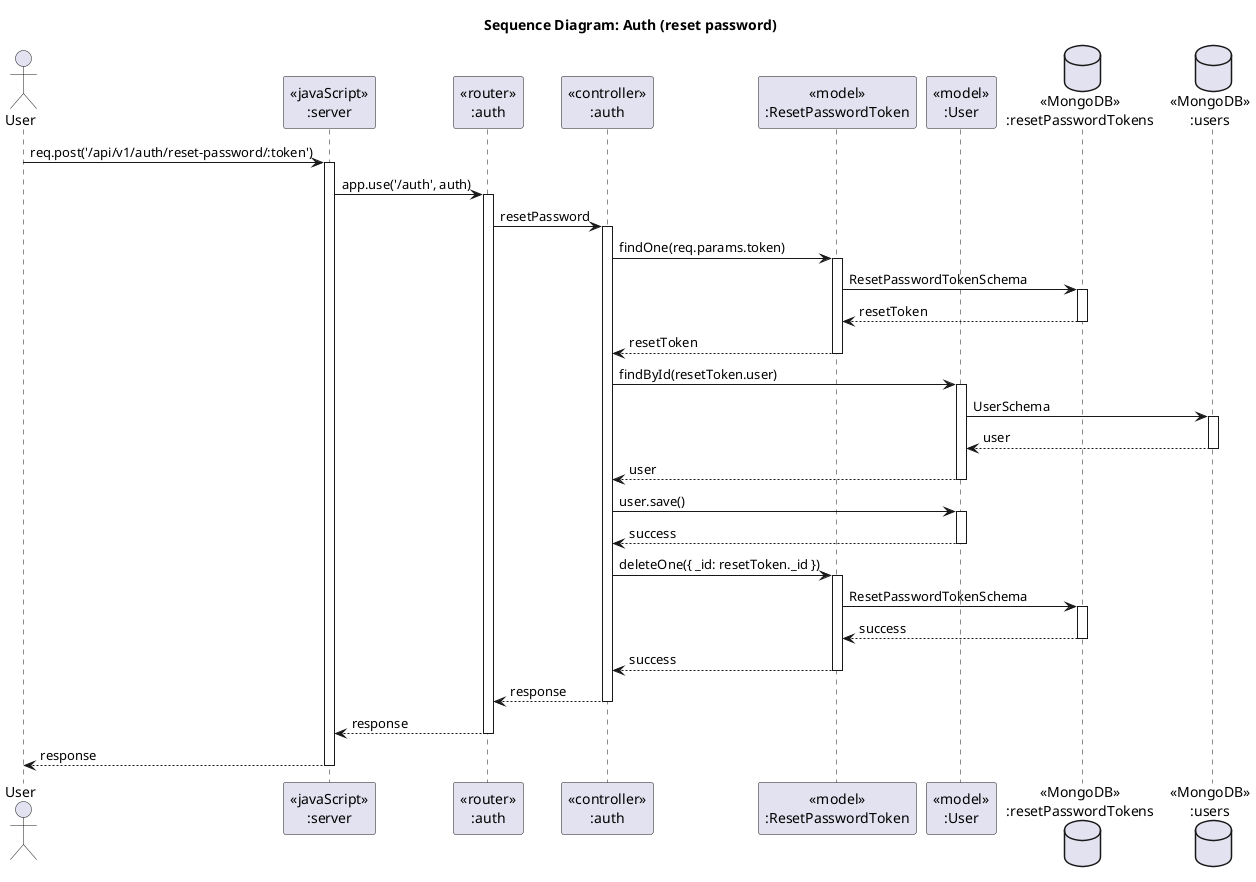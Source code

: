 @startuml auth-reset-password
title Sequence Diagram: Auth (reset password)

actor "User" as User

participant "<<javaScript>>\n:server" as Server
participant "<<router>>\n:auth" as Router
participant "<<controller>>\n:auth" as Controller
participant "<<model>>\n:ResetPasswordToken" as ResetPasswordTokenModel
participant "<<model>>\n:User" as UserModel
database "<<MongoDB>>\n:resetPasswordTokens" as ResetPasswordTokenMongoDB
database "<<MongoDB>>\n:users" as UserMongoDB

User -> Server : req.post('/api/v1/auth/reset-password/:token')
activate Server

Server -> Router : app.use('/auth', auth)
activate Router

Router -> Controller : resetPassword
activate Controller

Controller -> ResetPasswordTokenModel : findOne(req.params.token)
activate ResetPasswordTokenModel

ResetPasswordTokenModel -> ResetPasswordTokenMongoDB : ResetPasswordTokenSchema
activate ResetPasswordTokenMongoDB
ResetPasswordTokenMongoDB --> ResetPasswordTokenModel : resetToken
deactivate ResetPasswordTokenMongoDB

ResetPasswordTokenModel --> Controller : resetToken
deactivate ResetPasswordTokenModel

Controller -> UserModel : findById(resetToken.user)
activate UserModel

UserModel -> UserMongoDB : UserSchema
activate UserMongoDB
UserMongoDB --> UserModel : user
deactivate UserMongoDB

UserModel --> Controller : user
deactivate UserModel

Controller -> UserModel : user.save()
activate UserModel
UserModel --> Controller : success
deactivate UserModel

Controller -> ResetPasswordTokenModel : deleteOne({ _id: resetToken._id })
activate ResetPasswordTokenModel

ResetPasswordTokenModel -> ResetPasswordTokenMongoDB : ResetPasswordTokenSchema
activate ResetPasswordTokenMongoDB
ResetPasswordTokenMongoDB --> ResetPasswordTokenModel : success
deactivate ResetPasswordTokenMongoDB

ResetPasswordTokenModel --> Controller : success
deactivate ResetPasswordTokenModel

Controller --> Router : response
deactivate Controller

Router --> Server : response
deactivate Router

Server --> User : response
deactivate Server

@enduml